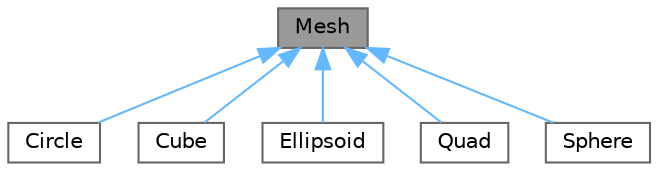 digraph "Mesh"
{
 // LATEX_PDF_SIZE
  bgcolor="transparent";
  edge [fontname=Helvetica,fontsize=10,labelfontname=Helvetica,labelfontsize=10];
  node [fontname=Helvetica,fontsize=10,shape=box,height=0.2,width=0.4];
  Node1 [id="Node000001",label="Mesh",height=0.2,width=0.4,color="gray40", fillcolor="grey60", style="filled", fontcolor="black",tooltip="Represents a 3D mesh loaded from an OBJ file."];
  Node1 -> Node2 [id="edge1_Node000001_Node000002",dir="back",color="steelblue1",style="solid",tooltip=" "];
  Node2 [id="Node000002",label="Circle",height=0.2,width=0.4,color="gray40", fillcolor="white", style="filled",URL="$d0/d88/class_circle.html",tooltip="Class representing a circle mesh."];
  Node1 -> Node3 [id="edge2_Node000001_Node000003",dir="back",color="steelblue1",style="solid",tooltip=" "];
  Node3 [id="Node000003",label="Cube",height=0.2,width=0.4,color="gray40", fillcolor="white", style="filled",URL="$d9/dbf/class_cube.html",tooltip="Class representing a simple cube mesh."];
  Node1 -> Node4 [id="edge3_Node000001_Node000004",dir="back",color="steelblue1",style="solid",tooltip=" "];
  Node4 [id="Node000004",label="Ellipsoid",height=0.2,width=0.4,color="gray40", fillcolor="white", style="filled",URL="$d9/d84/class_ellipsoid.html",tooltip="Class representing a 3D ellipsoid mesh."];
  Node1 -> Node5 [id="edge4_Node000001_Node000005",dir="back",color="steelblue1",style="solid",tooltip=" "];
  Node5 [id="Node000005",label="Quad",height=0.2,width=0.4,color="gray40", fillcolor="white", style="filled",URL="$d3/df8/class_quad.html",tooltip="Quad class for representing a 2D quad mesh."];
  Node1 -> Node6 [id="edge5_Node000001_Node000006",dir="back",color="steelblue1",style="solid",tooltip=" "];
  Node6 [id="Node000006",label="Sphere",height=0.2,width=0.4,color="gray40", fillcolor="white", style="filled",URL="$d3/d62/class_sphere.html",tooltip="Class representing a sphere mesh."];
}
